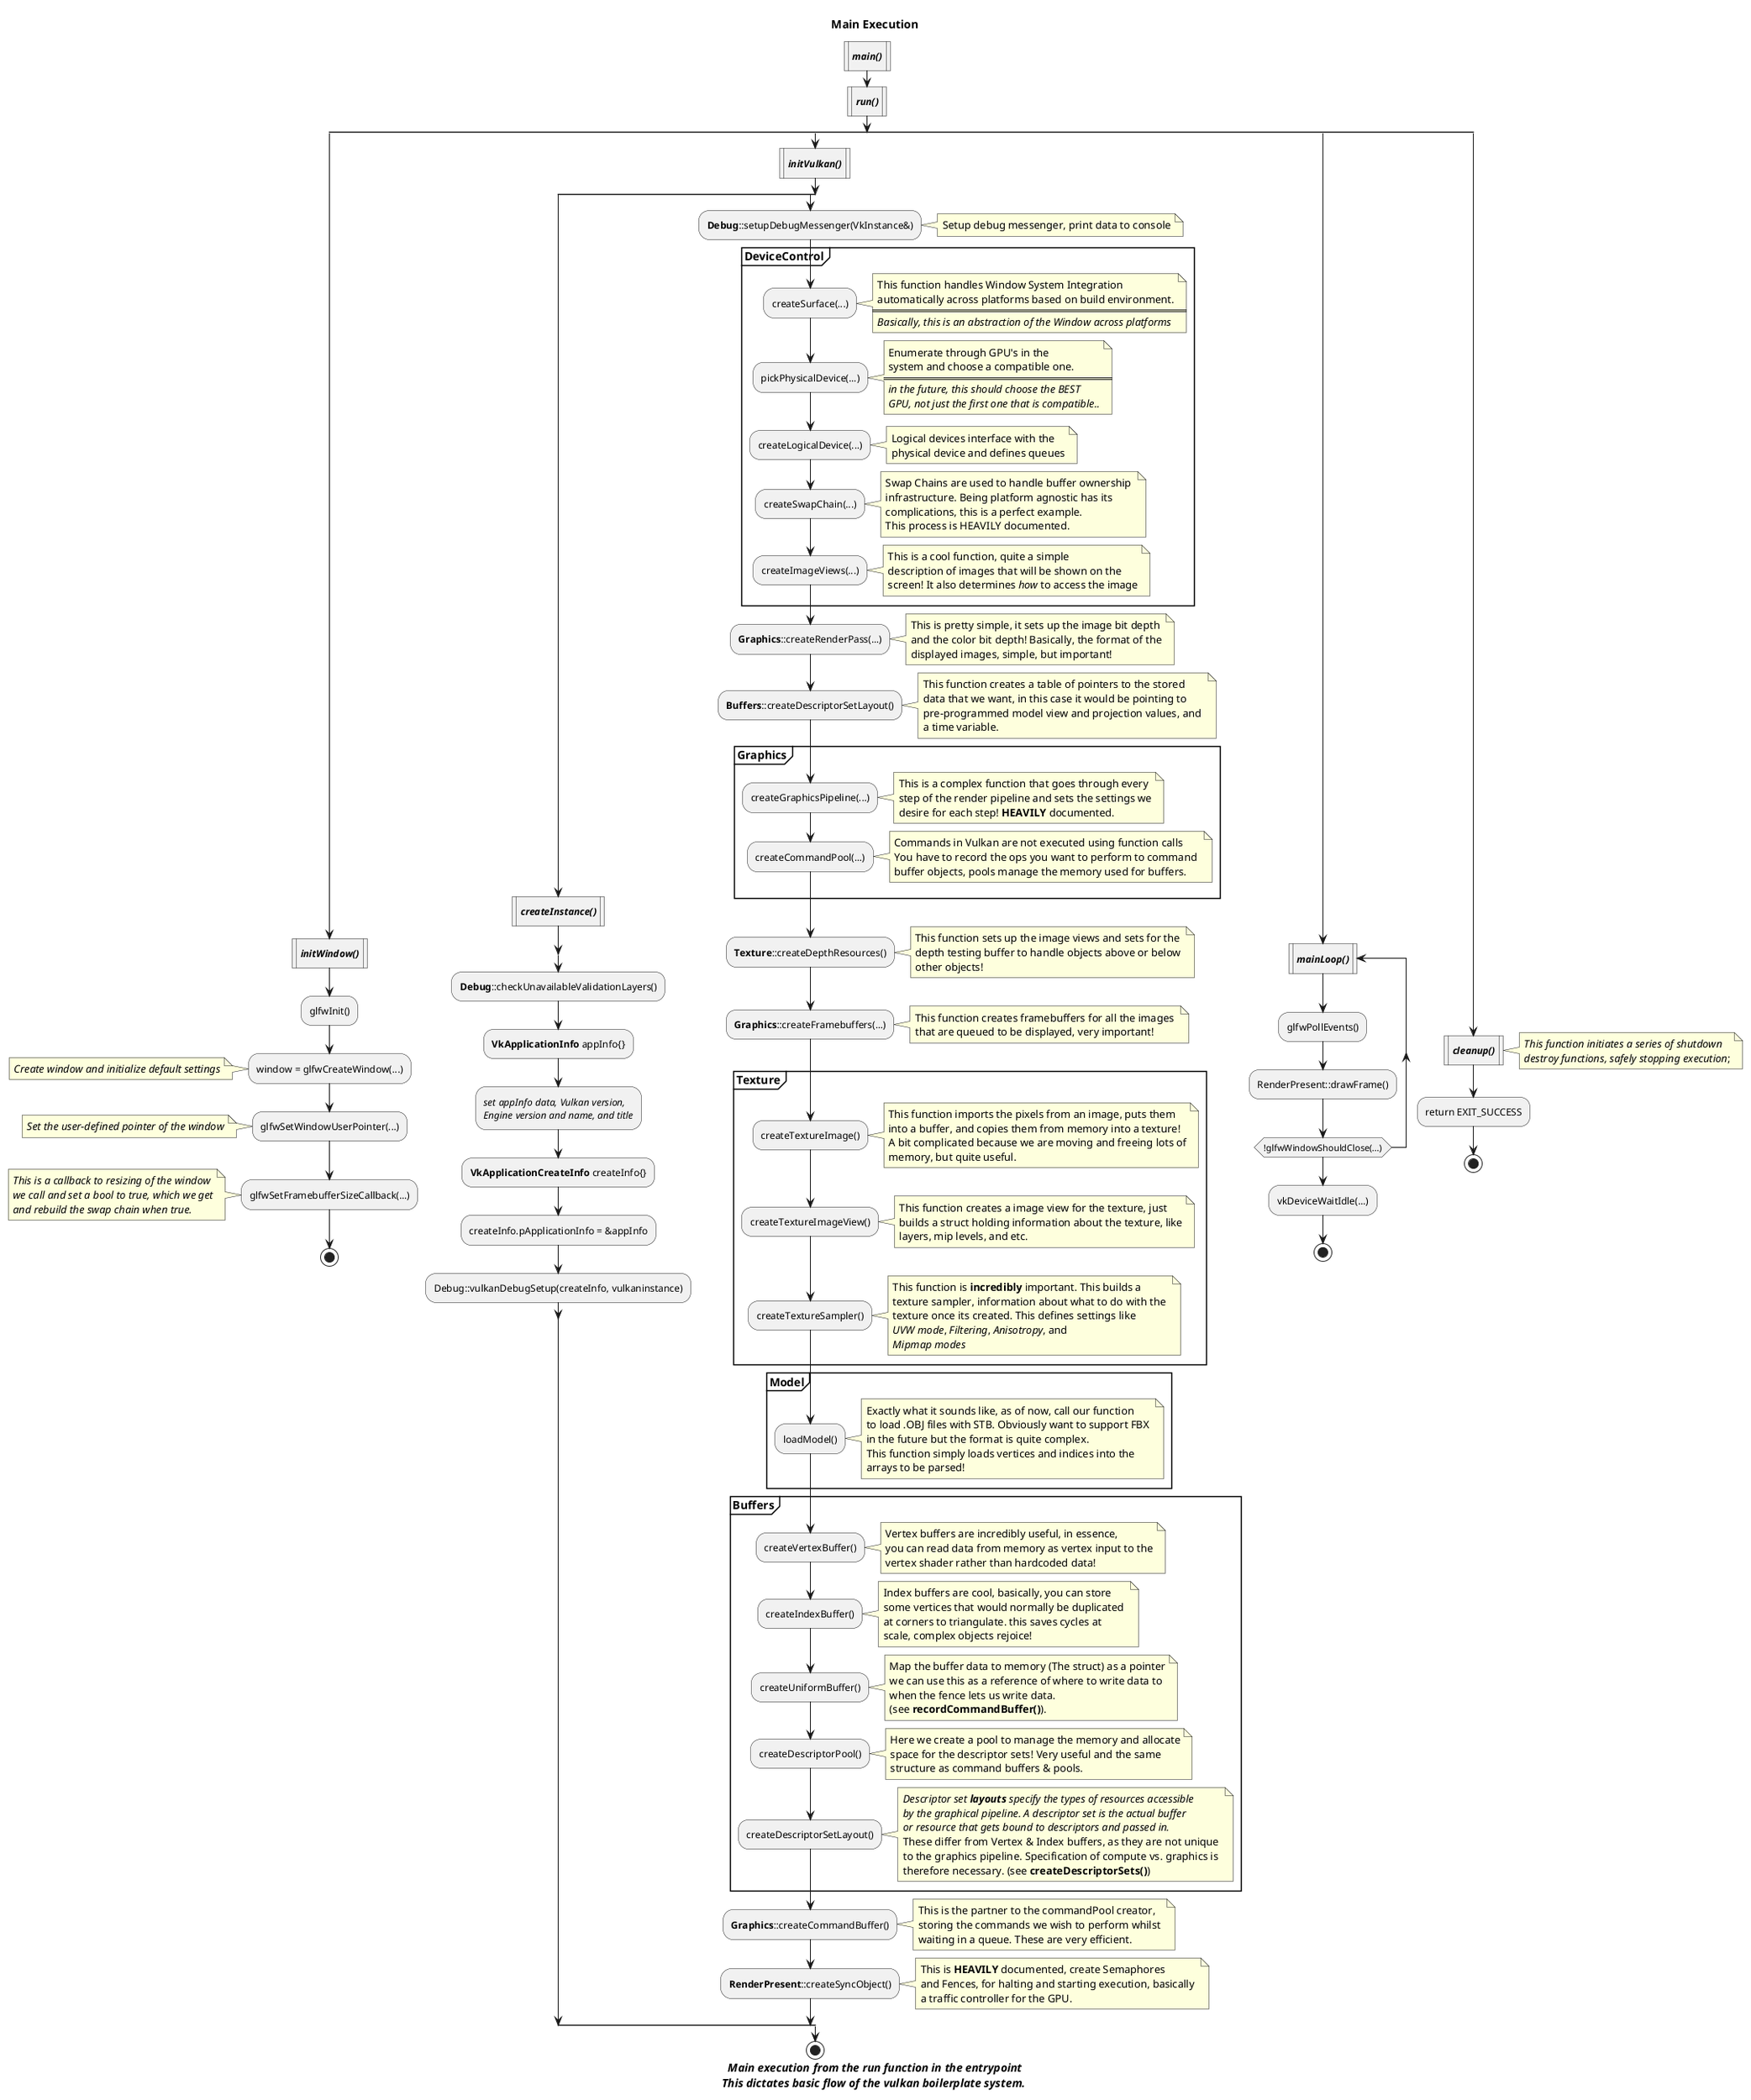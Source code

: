@startuml
title Main Execution
caption 
  //**Main execution from the run function in the entrypoint**//
  //**This dictates basic flow of the vulkan boilerplate system. **//
endcaption

://**main()**//; <<procedure>>
://**run()**//; <<procedure>>
split
://**initWindow()**//; <<procedure>>
:glfwInit();
:window = glfwCreateWindow(...);
note left
  //Create window and initialize default settings//
endnote
:glfwSetWindowUserPointer(...);
note left 
  //Set the user-defined pointer of the window//
endnote
:glfwSetFramebufferSizeCallback(...);
note left 
  //This is a callback to resizing of the window//
  //we call and set a bool to true, which we get//
  //and rebuild the swap chain when true.//
endnote
stop
split again
://**initVulkan()**//; <<procedure>>
split
://**createInstance()**//; <<procedure>>
split
:**Debug**::checkUnavailableValidationLayers();
:**VkApplicationInfo** appInfo{};
://set appInfo data, Vulkan version,// 
//Engine version and name, and title//;
:**VkApplicationCreateInfo** createInfo{};
:createInfo.pApplicationInfo = &appInfo;
:Debug::vulkanDebugSetup(createInfo, vulkaninstance);
end split
split again
:**Debug**::setupDebugMessenger(VkInstance&);
note right: Setup debug messenger, print data to console

partition "**DeviceControl**" {
:createSurface(...);
note right
  This function handles Window System Integration 
  automatically across platforms based on build environment.
  ====
  //Basically, this is an abstraction of the Window across platforms//
end note
  :pickPhysicalDevice(...);
  note right
    Enumerate through GPU's in the 
    system and choose a compatible one.
    ====
    //in the future, this should choose the BEST// 
    //GPU, not just the first one that is compatible..//
  end note
  :createLogicalDevice(...);
  note right
    Logical devices interface with the 
    physical device and defines queues
  end note
  :createSwapChain(...);
  note right
    Swap Chains are used to handle buffer ownership 
    infrastructure. Being platform agnostic has its 
    complications, this is a perfect example.
    This process is HEAVILY documented.
  end note
  :createImageViews(...);
  note right
    This is a cool function, quite a simple
    description of images that will be shown on the
    screen! It also determines //how// to access the image
  end note
}

:**Graphics**::createRenderPass(...);
note right
  This is pretty simple, it sets up the image bit depth 
  and the color bit depth! Basically, the format of the
  displayed images, simple, but important!
end note
:**Buffers**::createDescriptorSetLayout();
note right 
  This function creates a table of pointers to the stored
  data that we want, in this case it would be pointing to 
  pre-programmed model view and projection values, and 
  a time variable.
end note
partition "**Graphics**" {
  :createGraphicsPipeline(...);
  note right
    This is a complex function that goes through every 
    step of the render pipeline and sets the settings we
    desire for each step! **HEAVILY** documented.
  end note
  :createCommandPool(...);
  note right
    Commands in Vulkan are not executed using function calls 
    You have to record the ops you want to perform to command 
    buffer objects, pools manage the memory used for buffers.
  end note
}

:**Texture**::createDepthResources();
note right 
  This function sets up the image views and sets for the 
  depth testing buffer to handle objects above or below
  other objects!
end note
:**Graphics**::createFramebuffers(...);
note right
  This function creates framebuffers for all the images 
  that are queued to be displayed, very important!
end note

partition "**Texture**" {
  :createTextureImage();
  note right 
    This function imports the pixels from an image, puts them
    into a buffer, and copies them from memory into a texture!
    A bit complicated because we are moving and freeing lots of
    memory, but quite useful.
  end note
  :createTextureImageView();
  note right
    This function creates a image view for the texture, just 
    builds a struct holding information about the texture, like
    layers, mip levels, and etc.
  end note
  :createTextureSampler();
  note right
    This function is **incredibly** important. This builds a 
    texture sampler, information about what to do with the 
    texture once its created. This defines settings like 
    //UVW mode//, //Filtering//, //Anisotropy//, and 
    //Mipmap modes//
  end note
}
partition "**Model**" {
  :loadModel();
  note right 
    Exactly what it sounds like, as of now, call our function 
    to load .OBJ files with STB. Obviously want to support FBX 
    in the future but the format is quite complex.
    This function simply loads vertices and indices into the 
    arrays to be parsed!
  end note
}
partition "**Buffers**" {
  :createVertexBuffer();
  note right 
    Vertex buffers are incredibly useful, in essence,
    you can read data from memory as vertex input to the
    vertex shader rather than hardcoded data!
  end note
  :createIndexBuffer();
  note right
    Index buffers are cool, basically, you can store
    some vertices that would normally be duplicated 
    at corners to triangulate. this saves cycles at 
    scale, complex objects rejoice!
  end note
  :createUniformBuffer();
  note right
    Map the buffer data to memory (The struct) as a pointer
    we can use this as a reference of where to write data to 
    when the fence lets us write data.
    (see **recordCommandBuffer()**).
  end note
  :createDescriptorPool();
  note right
    Here we create a pool to manage the memory and allocate
    space for the descriptor sets! Very useful and the same 
    structure as command buffers & pools.
  end note
  :createDescriptorSetLayout();
  note right
    //Descriptor set **layouts** specify the types of resources accessible//
    //by the graphical pipeline. A descriptor set is the actual buffer//
    //or resource that gets bound to descriptors and passed in.//
    These differ from Vertex & Index buffers, as they are not unique
    to the graphics pipeline. Specification of compute vs. graphics is 
    therefore necessary. (see **createDescriptorSets()**)
  end note
}
:**Graphics**::createCommandBuffer();
note right 
  This is the partner to the commandPool creator, 
  storing the commands we wish to perform whilst 
  waiting in a queue. These are very efficient.
end note
:**RenderPresent**::createSyncObject();
note right
  This is **HEAVILY** documented, create Semaphores
  and Fences, for halting and starting execution, basically 
  a traffic controller for the GPU.
end note
end split
stop
split again
repeat ://**mainLoop()**//; <<procedure>>
  :glfwPollEvents();
  :RenderPresent::drawFrame();
repeat while (!glfwWindowShouldClose(...))
  :vkDeviceWaitIdle(...);
stop
split again
://**cleanup()**//; <<procedure>>
note right
  //This function initiates a series of shutdown//
  //destroy functions, safely stopping execution//;
endnote
:return EXIT_SUCCESS;
stop
end split

@enduml
